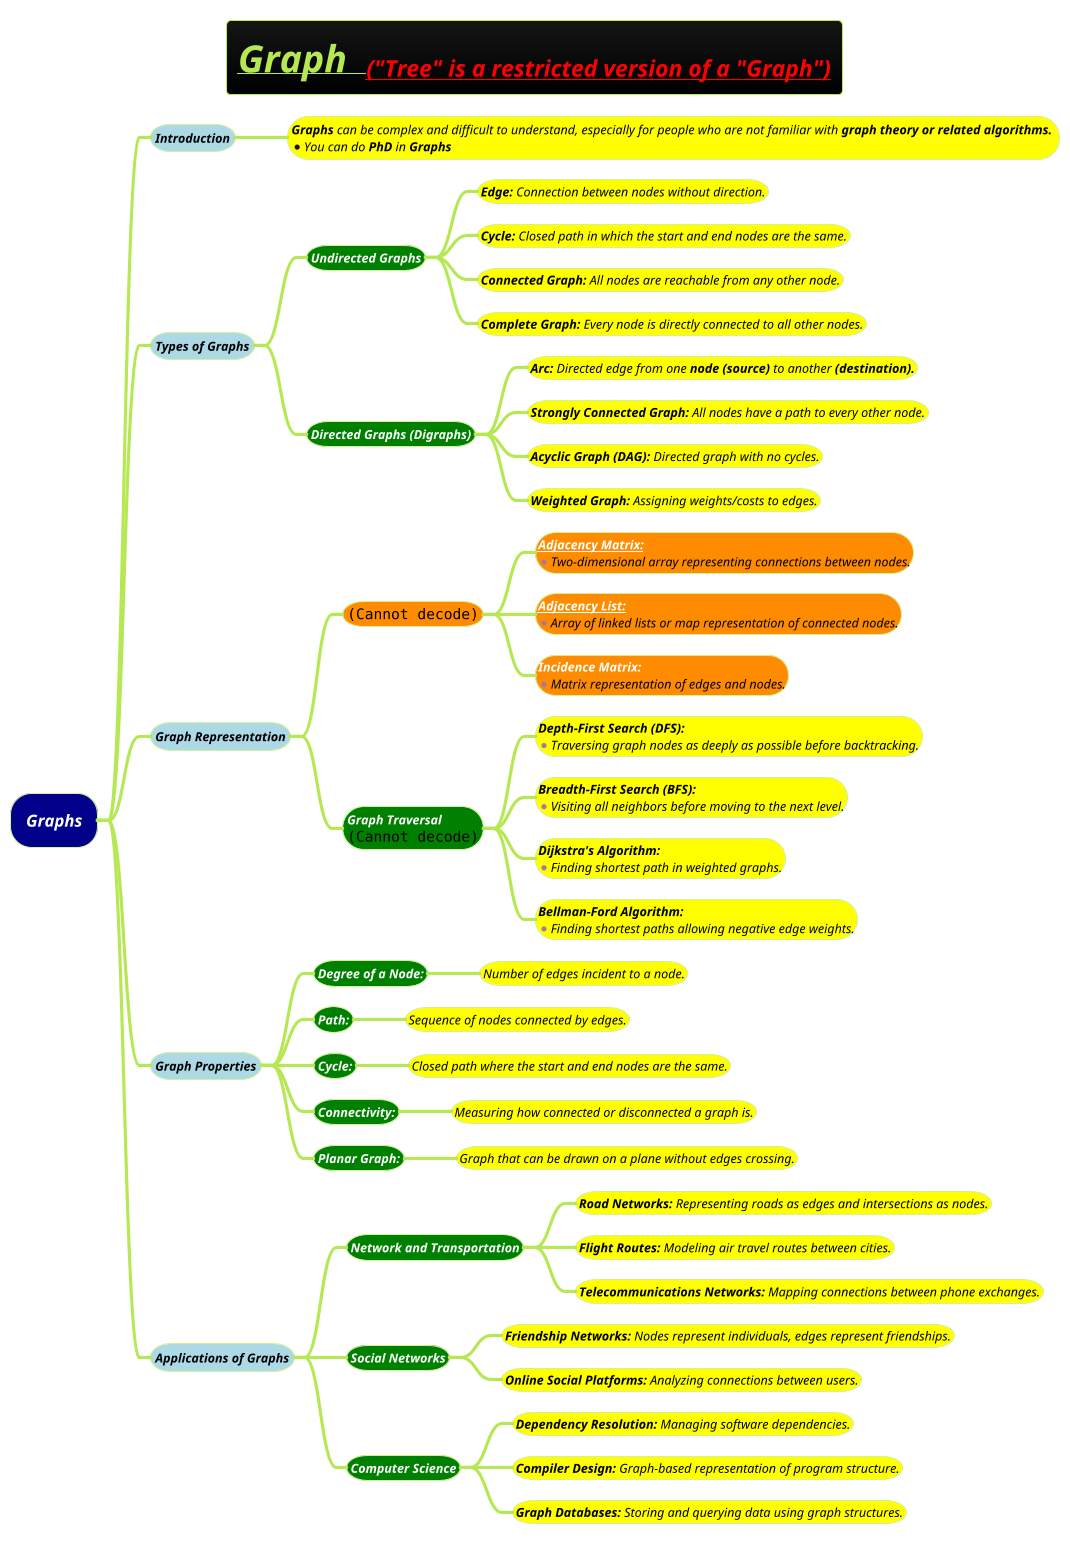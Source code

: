 @startmindmap
title =<i><b><u>Graph  <size:14><color #red>("Tree" is a restricted version of a "Graph")
!theme hacker

*[#darkblue] <i><color #white>Graphs
**[#lightblue] <i><color #black><size:12>Introduction
***[#yellow] <i><color #black><size:12>**Graphs** can be complex and difficult to understand, especially for people who are not familiar with <b>graph theory or related algorithms. \n*<i><color #black><size:12>You can do **PhD** in <b>Graphs
**[#lightblue] <i><color #black><size:12>Types of Graphs
***[#green] <b><i><color #white><size:12>Undirected Graphs
****[#yellow] <i><color #black><size:12>**Edge: **Connection between nodes without direction.
****[#yellow] <i><color #black><size:12>**Cycle: **Closed path in which the start and end nodes are the same.
****[#yellow] <i><color #black><size:12>**Connected Graph:** All nodes are reachable from any other node.
****[#yellow] <i><color #black><size:12>**Complete Graph:** Every node is directly connected to all other nodes.
***[#green] <b><i><color #white><size:12>Directed Graphs (Digraphs)
****[#yellow] <i><color #black><size:12>**Arc:** Directed edge from one **node (source)** to another <b>(destination).
****[#yellow] <i><color #black><size:12>**Strongly Connected Graph:** All nodes have a path to every other node.
****[#yellow] <i><color #black><size:12>**Acyclic Graph (DAG):** Directed graph with no cycles.
****[#yellow] <i><color #black><size:12>**Weighted Graph:** Assigning weights/costs to edges.
**[#lightblue] <i><color #black><size:12>Graph Representation
***[#darkorange] <b><i><color #white><size:12><img:images/img_25.png{scale=.75}>
****[#darkorange] <b><i><color #white><size:12>[[docs/books/1-books-backlog/data-structure-and-algorithm/images/img_50.png Adjacency Matrix:]] \n*<i><color #black><size:12>Two-dimensional array representing connections between nodes.
****[#darkorange] <b><i><color #white><size:12>[[docs/books/1-books-backlog/data-structure-and-algorithm/images/img_48.png Adjacency List:]] \n*<i><color #black><size:12>Array of linked lists or map representation of connected nodes.
****[#darkorange] <b><i><color #white><size:12>Incidence Matrix: \n*<i><color #black><size:12>Matrix representation of edges and nodes.
***[#green] <b><i><color #white><size:12>Graph Traversal \n<img:images/img_26.png{scale=.78}>

****[#yellow] <i><color #black><size:12>**Depth-First Search (DFS):** \n*<i><color #black><size:12>Traversing graph nodes as deeply as possible before backtracking.
****[#yellow] <i><color #black><size:12>**Breadth-First Search (BFS):** \n*<i><color #black><size:12>Visiting all neighbors before moving to the next level.
****[#yellow] <i><color #black><size:12>**Dijkstra's Algorithm:** \n*<i><color #black><size:12>Finding shortest path in weighted graphs.
****[#yellow] <i><color #black><size:12>**Bellman-Ford Algorithm:** \n*<i><color #black><size:12>Finding shortest paths allowing negative edge weights.
**[#lightblue] <i><color #black><size:12>Graph Properties
***[#green] <b><i><color #white><size:12>Degree of a Node:
****[#yellow] <i><color #black><size:12>Number of edges incident to a node.
***[#green] <b><i><color #white><size:12>Path:
****[#yellow] <i><color #black><size:12>Sequence of nodes connected by edges.
***[#green] <b><i><color #white><size:12>Cycle:
****[#yellow] <i><color #black><size:12>Closed path where the start and end nodes are the same.
***[#green] <b><i><color #white><size:12>Connectivity:
****[#yellow] <i><color #black><size:12>Measuring how connected or disconnected a graph is.
***[#green] <b><i><color #white><size:12>Planar Graph:
****[#yellow] <i><color #black><size:12>Graph that can be drawn on a plane without edges crossing.
**[#lightblue] <i><color #black><size:12>Applications of Graphs
***[#green] <b><i><color #white><size:12>Network and Transportation
****[#yellow] <i><color #black><size:12>**Road Networks:** Representing roads as edges and intersections as nodes.
****[#yellow] <i><color #black><size:12>**Flight Routes:** Modeling air travel routes between cities.
****[#yellow] <i><color #black><size:12>**Telecommunications Networks:** Mapping connections between phone exchanges.
***[#green] <b><i><color #white><size:12>Social Networks
****[#yellow] <i><color #black><size:12>**Friendship Networks: **Nodes represent individuals, edges represent friendships.
****[#yellow] <i><color #black><size:12>**Online Social Platforms:** Analyzing connections between users.
***[#green] <b><i><color #white><size:12>Computer Science
****[#yellow] <i><color #black><size:12>**Dependency Resolution:** Managing software dependencies.
****[#yellow] <i><color #black><size:12>**Compiler Design:** Graph-based representation of program structure.
****[#yellow] <i><color #black><size:12>**Graph Databases:** Storing and querying data using graph structures.
@endmindmap
